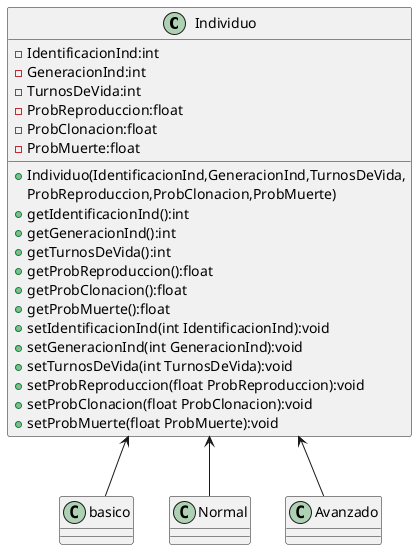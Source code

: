 @startuml
'https://plantuml.com/sequence-diagram
Individuo <-- basico
Individuo <-- Normal
Individuo <-- Avanzado
class Individuo {
    -IdentificacionInd:int
    -GeneracionInd:int
    -TurnosDeVida:int
    -ProbReproduccion:float
    -ProbClonacion:float
    -ProbMuerte:float
    +Individuo(IdentificacionInd,GeneracionInd,TurnosDeVida,
      ProbReproduccion,ProbClonacion,ProbMuerte)
    +getIdentificacionInd():int
    +getGeneracionInd():int
    +getTurnosDeVida():int
    +getProbReproduccion():float
    +getProbClonacion():float
    +getProbMuerte():float
    +setIdentificacionInd(int IdentificacionInd):void
    +setGeneracionInd(int GeneracionInd):void
    +setTurnosDeVida(int TurnosDeVida):void
    +setProbReproduccion(float ProbReproduccion):void
    +setProbClonacion(float ProbClonacion):void
    +setProbMuerte(float ProbMuerte):void
}
class basico
class Normal
class Avanzado
@enduml